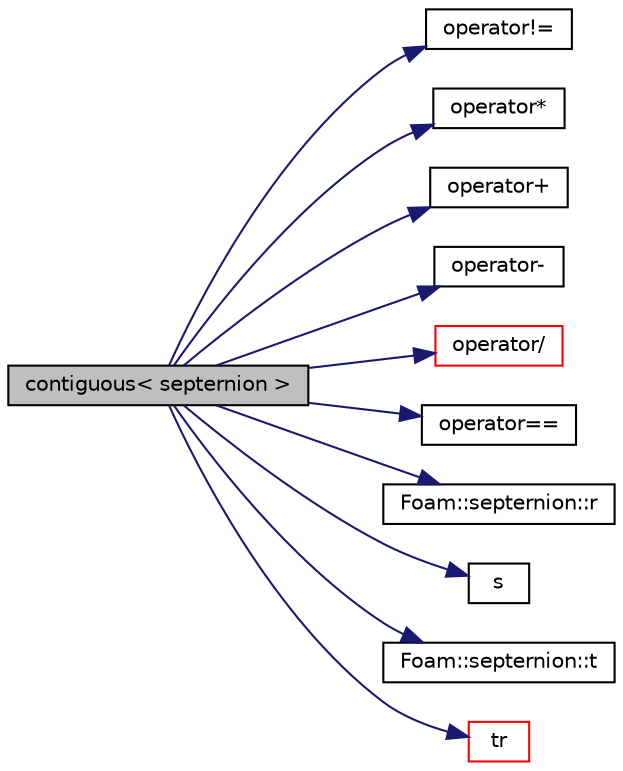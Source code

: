 digraph "contiguous&lt; septernion &gt;"
{
  bgcolor="transparent";
  edge [fontname="Helvetica",fontsize="10",labelfontname="Helvetica",labelfontsize="10"];
  node [fontname="Helvetica",fontsize="10",shape=record];
  rankdir="LR";
  Node1 [label="contiguous\< septernion \>",height=0.2,width=0.4,color="black", fillcolor="grey75", style="filled", fontcolor="black"];
  Node1 -> Node2 [color="midnightblue",fontsize="10",style="solid",fontname="Helvetica"];
  Node2 [label="operator!=",height=0.2,width=0.4,color="black",URL="$a10733.html#a0a0b5e26315df48032957661a6fafb29"];
  Node1 -> Node3 [color="midnightblue",fontsize="10",style="solid",fontname="Helvetica"];
  Node3 [label="operator*",height=0.2,width=0.4,color="black",URL="$a10733.html#a15867705e46b1bce7fac55b6fe080c76"];
  Node1 -> Node4 [color="midnightblue",fontsize="10",style="solid",fontname="Helvetica"];
  Node4 [label="operator+",height=0.2,width=0.4,color="black",URL="$a10733.html#ac60b63d5110528516fcfeb0d8e3c43c6"];
  Node1 -> Node5 [color="midnightblue",fontsize="10",style="solid",fontname="Helvetica"];
  Node5 [label="operator-",height=0.2,width=0.4,color="black",URL="$a10733.html#adf44d02f39ba0cd87c95b6dacb8e9ee4"];
  Node1 -> Node6 [color="midnightblue",fontsize="10",style="solid",fontname="Helvetica"];
  Node6 [label="operator/",height=0.2,width=0.4,color="red",URL="$a10733.html#a769d1e35ce38298761b0a16d253cfd3b"];
  Node1 -> Node7 [color="midnightblue",fontsize="10",style="solid",fontname="Helvetica"];
  Node7 [label="operator==",height=0.2,width=0.4,color="black",URL="$a10733.html#a28a45d2e3cca6152b024de57575abbf1"];
  Node1 -> Node8 [color="midnightblue",fontsize="10",style="solid",fontname="Helvetica"];
  Node8 [label="Foam::septernion::r",height=0.2,width=0.4,color="black",URL="$a02275.html#acc889c2c33fc6bfc923aa687bd4336b2"];
  Node1 -> Node9 [color="midnightblue",fontsize="10",style="solid",fontname="Helvetica"];
  Node9 [label="s",height=0.2,width=0.4,color="black",URL="$a04281.html#a6d6b99210a64ad23792eb7a3b0411c42"];
  Node1 -> Node10 [color="midnightblue",fontsize="10",style="solid",fontname="Helvetica"];
  Node10 [label="Foam::septernion::t",height=0.2,width=0.4,color="black",URL="$a02275.html#a9843788d6d82317212ae7c974d4995de"];
  Node1 -> Node11 [color="midnightblue",fontsize="10",style="solid",fontname="Helvetica"];
  Node11 [label="tr",height=0.2,width=0.4,color="red",URL="$a10733.html#a16888f82e1accdb4c88dc9573a1dd02e"];
}

